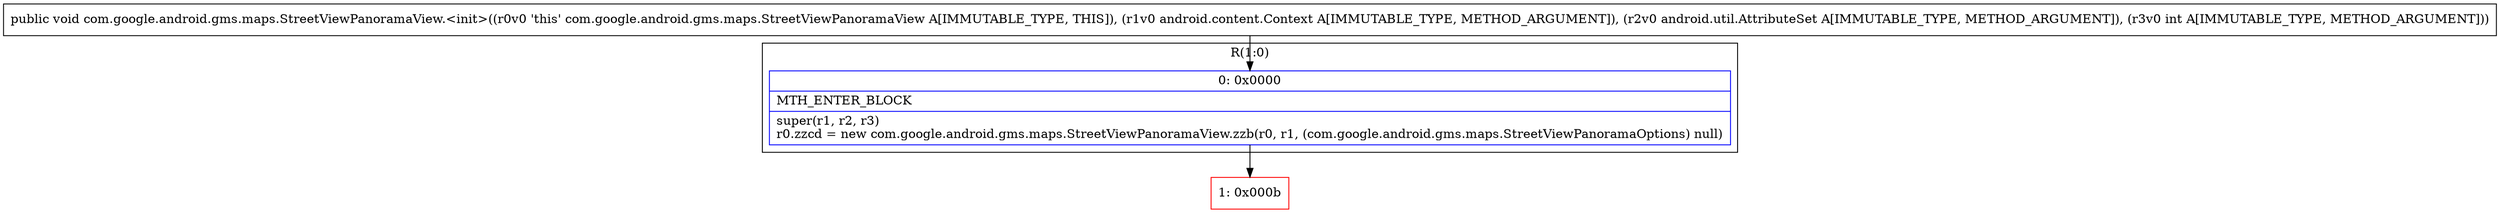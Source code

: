 digraph "CFG forcom.google.android.gms.maps.StreetViewPanoramaView.\<init\>(Landroid\/content\/Context;Landroid\/util\/AttributeSet;I)V" {
subgraph cluster_Region_1655249251 {
label = "R(1:0)";
node [shape=record,color=blue];
Node_0 [shape=record,label="{0\:\ 0x0000|MTH_ENTER_BLOCK\l|super(r1, r2, r3)\lr0.zzcd = new com.google.android.gms.maps.StreetViewPanoramaView.zzb(r0, r1, (com.google.android.gms.maps.StreetViewPanoramaOptions) null)\l}"];
}
Node_1 [shape=record,color=red,label="{1\:\ 0x000b}"];
MethodNode[shape=record,label="{public void com.google.android.gms.maps.StreetViewPanoramaView.\<init\>((r0v0 'this' com.google.android.gms.maps.StreetViewPanoramaView A[IMMUTABLE_TYPE, THIS]), (r1v0 android.content.Context A[IMMUTABLE_TYPE, METHOD_ARGUMENT]), (r2v0 android.util.AttributeSet A[IMMUTABLE_TYPE, METHOD_ARGUMENT]), (r3v0 int A[IMMUTABLE_TYPE, METHOD_ARGUMENT])) }"];
MethodNode -> Node_0;
Node_0 -> Node_1;
}


